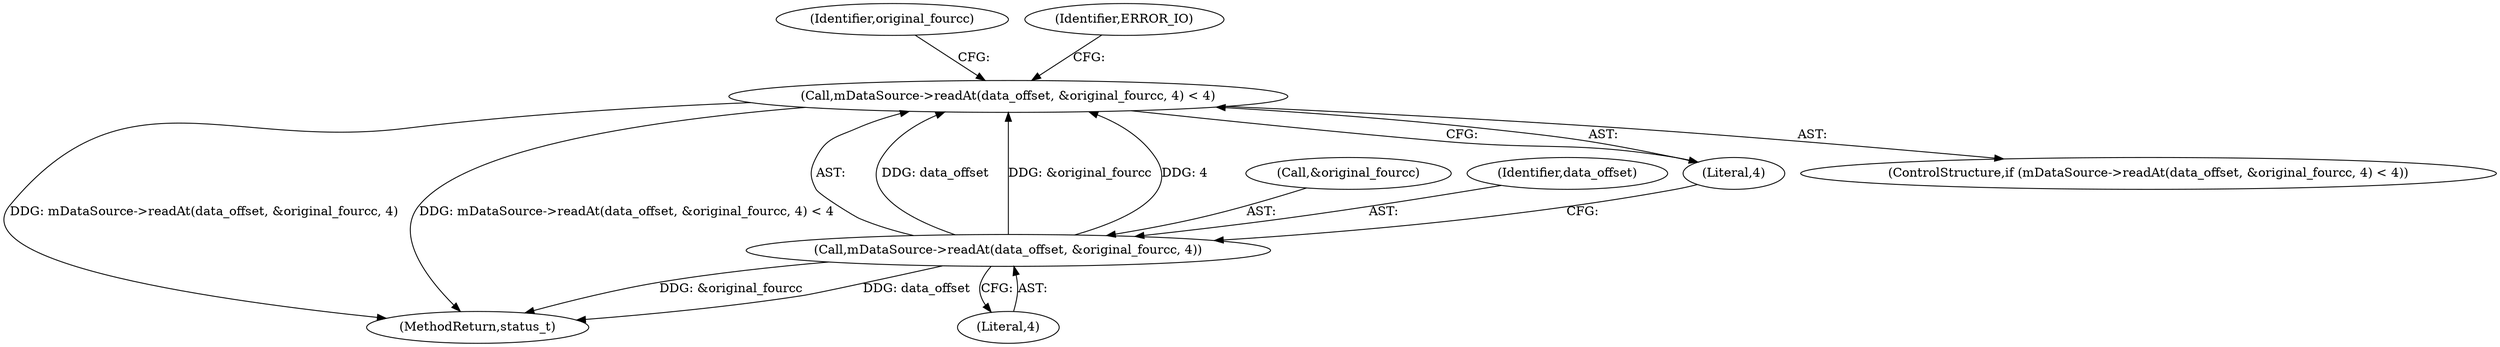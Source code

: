 digraph "0_Android_2674a7218eaa3c87f2ee26d26da5b9170e10f859@API" {
"1000804" [label="(Call,mDataSource->readAt(data_offset, &original_fourcc, 4) < 4)"];
"1000805" [label="(Call,mDataSource->readAt(data_offset, &original_fourcc, 4))"];
"1000815" [label="(Identifier,original_fourcc)"];
"1000807" [label="(Call,&original_fourcc)"];
"1000805" [label="(Call,mDataSource->readAt(data_offset, &original_fourcc, 4))"];
"1002927" [label="(MethodReturn,status_t)"];
"1000809" [label="(Literal,4)"];
"1000813" [label="(Identifier,ERROR_IO)"];
"1000804" [label="(Call,mDataSource->readAt(data_offset, &original_fourcc, 4) < 4)"];
"1000806" [label="(Identifier,data_offset)"];
"1000803" [label="(ControlStructure,if (mDataSource->readAt(data_offset, &original_fourcc, 4) < 4))"];
"1000810" [label="(Literal,4)"];
"1000804" -> "1000803"  [label="AST: "];
"1000804" -> "1000810"  [label="CFG: "];
"1000805" -> "1000804"  [label="AST: "];
"1000810" -> "1000804"  [label="AST: "];
"1000813" -> "1000804"  [label="CFG: "];
"1000815" -> "1000804"  [label="CFG: "];
"1000804" -> "1002927"  [label="DDG: mDataSource->readAt(data_offset, &original_fourcc, 4)"];
"1000804" -> "1002927"  [label="DDG: mDataSource->readAt(data_offset, &original_fourcc, 4) < 4"];
"1000805" -> "1000804"  [label="DDG: data_offset"];
"1000805" -> "1000804"  [label="DDG: &original_fourcc"];
"1000805" -> "1000804"  [label="DDG: 4"];
"1000805" -> "1000809"  [label="CFG: "];
"1000806" -> "1000805"  [label="AST: "];
"1000807" -> "1000805"  [label="AST: "];
"1000809" -> "1000805"  [label="AST: "];
"1000810" -> "1000805"  [label="CFG: "];
"1000805" -> "1002927"  [label="DDG: &original_fourcc"];
"1000805" -> "1002927"  [label="DDG: data_offset"];
}
